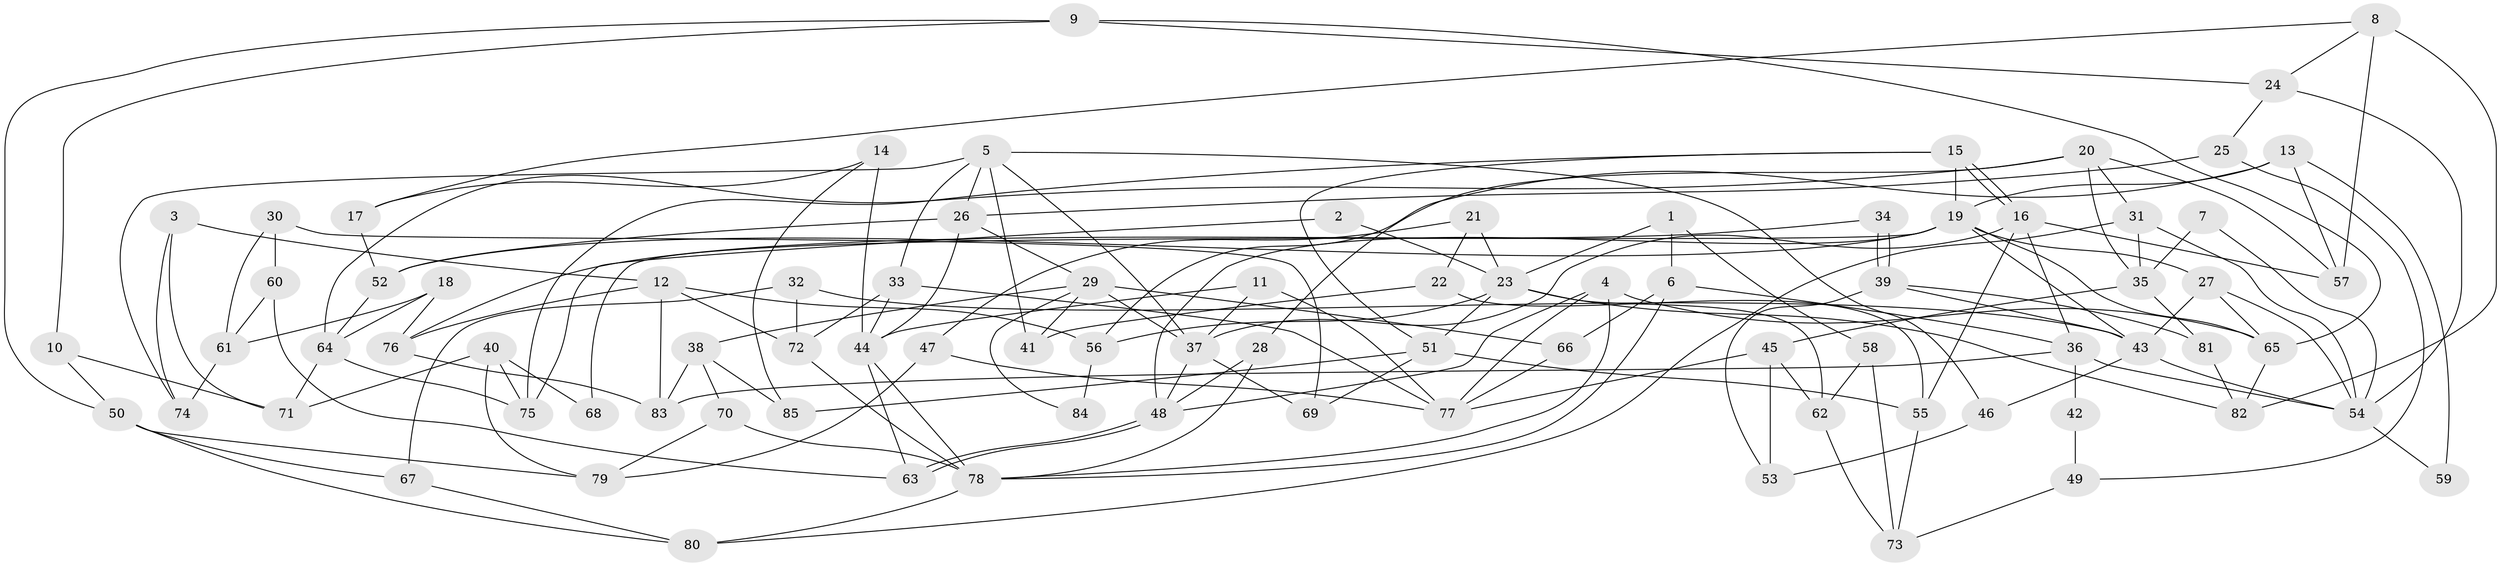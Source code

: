 // Generated by graph-tools (version 1.1) at 2025/50/03/09/25 03:50:15]
// undirected, 85 vertices, 170 edges
graph export_dot {
graph [start="1"]
  node [color=gray90,style=filled];
  1;
  2;
  3;
  4;
  5;
  6;
  7;
  8;
  9;
  10;
  11;
  12;
  13;
  14;
  15;
  16;
  17;
  18;
  19;
  20;
  21;
  22;
  23;
  24;
  25;
  26;
  27;
  28;
  29;
  30;
  31;
  32;
  33;
  34;
  35;
  36;
  37;
  38;
  39;
  40;
  41;
  42;
  43;
  44;
  45;
  46;
  47;
  48;
  49;
  50;
  51;
  52;
  53;
  54;
  55;
  56;
  57;
  58;
  59;
  60;
  61;
  62;
  63;
  64;
  65;
  66;
  67;
  68;
  69;
  70;
  71;
  72;
  73;
  74;
  75;
  76;
  77;
  78;
  79;
  80;
  81;
  82;
  83;
  84;
  85;
  1 -- 6;
  1 -- 23;
  1 -- 58;
  2 -- 23;
  2 -- 75;
  3 -- 12;
  3 -- 71;
  3 -- 74;
  4 -- 78;
  4 -- 48;
  4 -- 65;
  4 -- 77;
  5 -- 46;
  5 -- 26;
  5 -- 33;
  5 -- 37;
  5 -- 41;
  5 -- 74;
  6 -- 36;
  6 -- 78;
  6 -- 66;
  7 -- 54;
  7 -- 35;
  8 -- 57;
  8 -- 82;
  8 -- 17;
  8 -- 24;
  9 -- 65;
  9 -- 24;
  9 -- 10;
  9 -- 50;
  10 -- 50;
  10 -- 71;
  11 -- 77;
  11 -- 37;
  11 -- 44;
  12 -- 83;
  12 -- 72;
  12 -- 56;
  12 -- 76;
  13 -- 57;
  13 -- 19;
  13 -- 56;
  13 -- 59;
  14 -- 85;
  14 -- 17;
  14 -- 44;
  15 -- 16;
  15 -- 16;
  15 -- 75;
  15 -- 19;
  15 -- 51;
  16 -- 37;
  16 -- 36;
  16 -- 55;
  16 -- 57;
  17 -- 52;
  18 -- 64;
  18 -- 61;
  18 -- 76;
  19 -- 27;
  19 -- 43;
  19 -- 48;
  19 -- 52;
  19 -- 65;
  19 -- 68;
  20 -- 31;
  20 -- 28;
  20 -- 35;
  20 -- 57;
  20 -- 64;
  21 -- 22;
  21 -- 23;
  21 -- 47;
  22 -- 41;
  22 -- 55;
  23 -- 62;
  23 -- 56;
  23 -- 51;
  23 -- 82;
  24 -- 54;
  24 -- 25;
  25 -- 26;
  25 -- 49;
  26 -- 44;
  26 -- 29;
  26 -- 52;
  27 -- 65;
  27 -- 54;
  27 -- 43;
  28 -- 78;
  28 -- 48;
  29 -- 37;
  29 -- 66;
  29 -- 38;
  29 -- 41;
  29 -- 84;
  30 -- 69;
  30 -- 61;
  30 -- 60;
  31 -- 80;
  31 -- 35;
  31 -- 54;
  32 -- 67;
  32 -- 43;
  32 -- 72;
  33 -- 44;
  33 -- 72;
  33 -- 77;
  34 -- 39;
  34 -- 39;
  34 -- 76;
  35 -- 81;
  35 -- 45;
  36 -- 54;
  36 -- 42;
  36 -- 83;
  37 -- 48;
  37 -- 69;
  38 -- 83;
  38 -- 70;
  38 -- 85;
  39 -- 43;
  39 -- 53;
  39 -- 81;
  40 -- 71;
  40 -- 79;
  40 -- 68;
  40 -- 75;
  42 -- 49;
  43 -- 46;
  43 -- 54;
  44 -- 63;
  44 -- 78;
  45 -- 77;
  45 -- 53;
  45 -- 62;
  46 -- 53;
  47 -- 77;
  47 -- 79;
  48 -- 63;
  48 -- 63;
  49 -- 73;
  50 -- 79;
  50 -- 67;
  50 -- 80;
  51 -- 55;
  51 -- 69;
  51 -- 85;
  52 -- 64;
  54 -- 59;
  55 -- 73;
  56 -- 84;
  58 -- 73;
  58 -- 62;
  60 -- 63;
  60 -- 61;
  61 -- 74;
  62 -- 73;
  64 -- 71;
  64 -- 75;
  65 -- 82;
  66 -- 77;
  67 -- 80;
  70 -- 78;
  70 -- 79;
  72 -- 78;
  76 -- 83;
  78 -- 80;
  81 -- 82;
}
